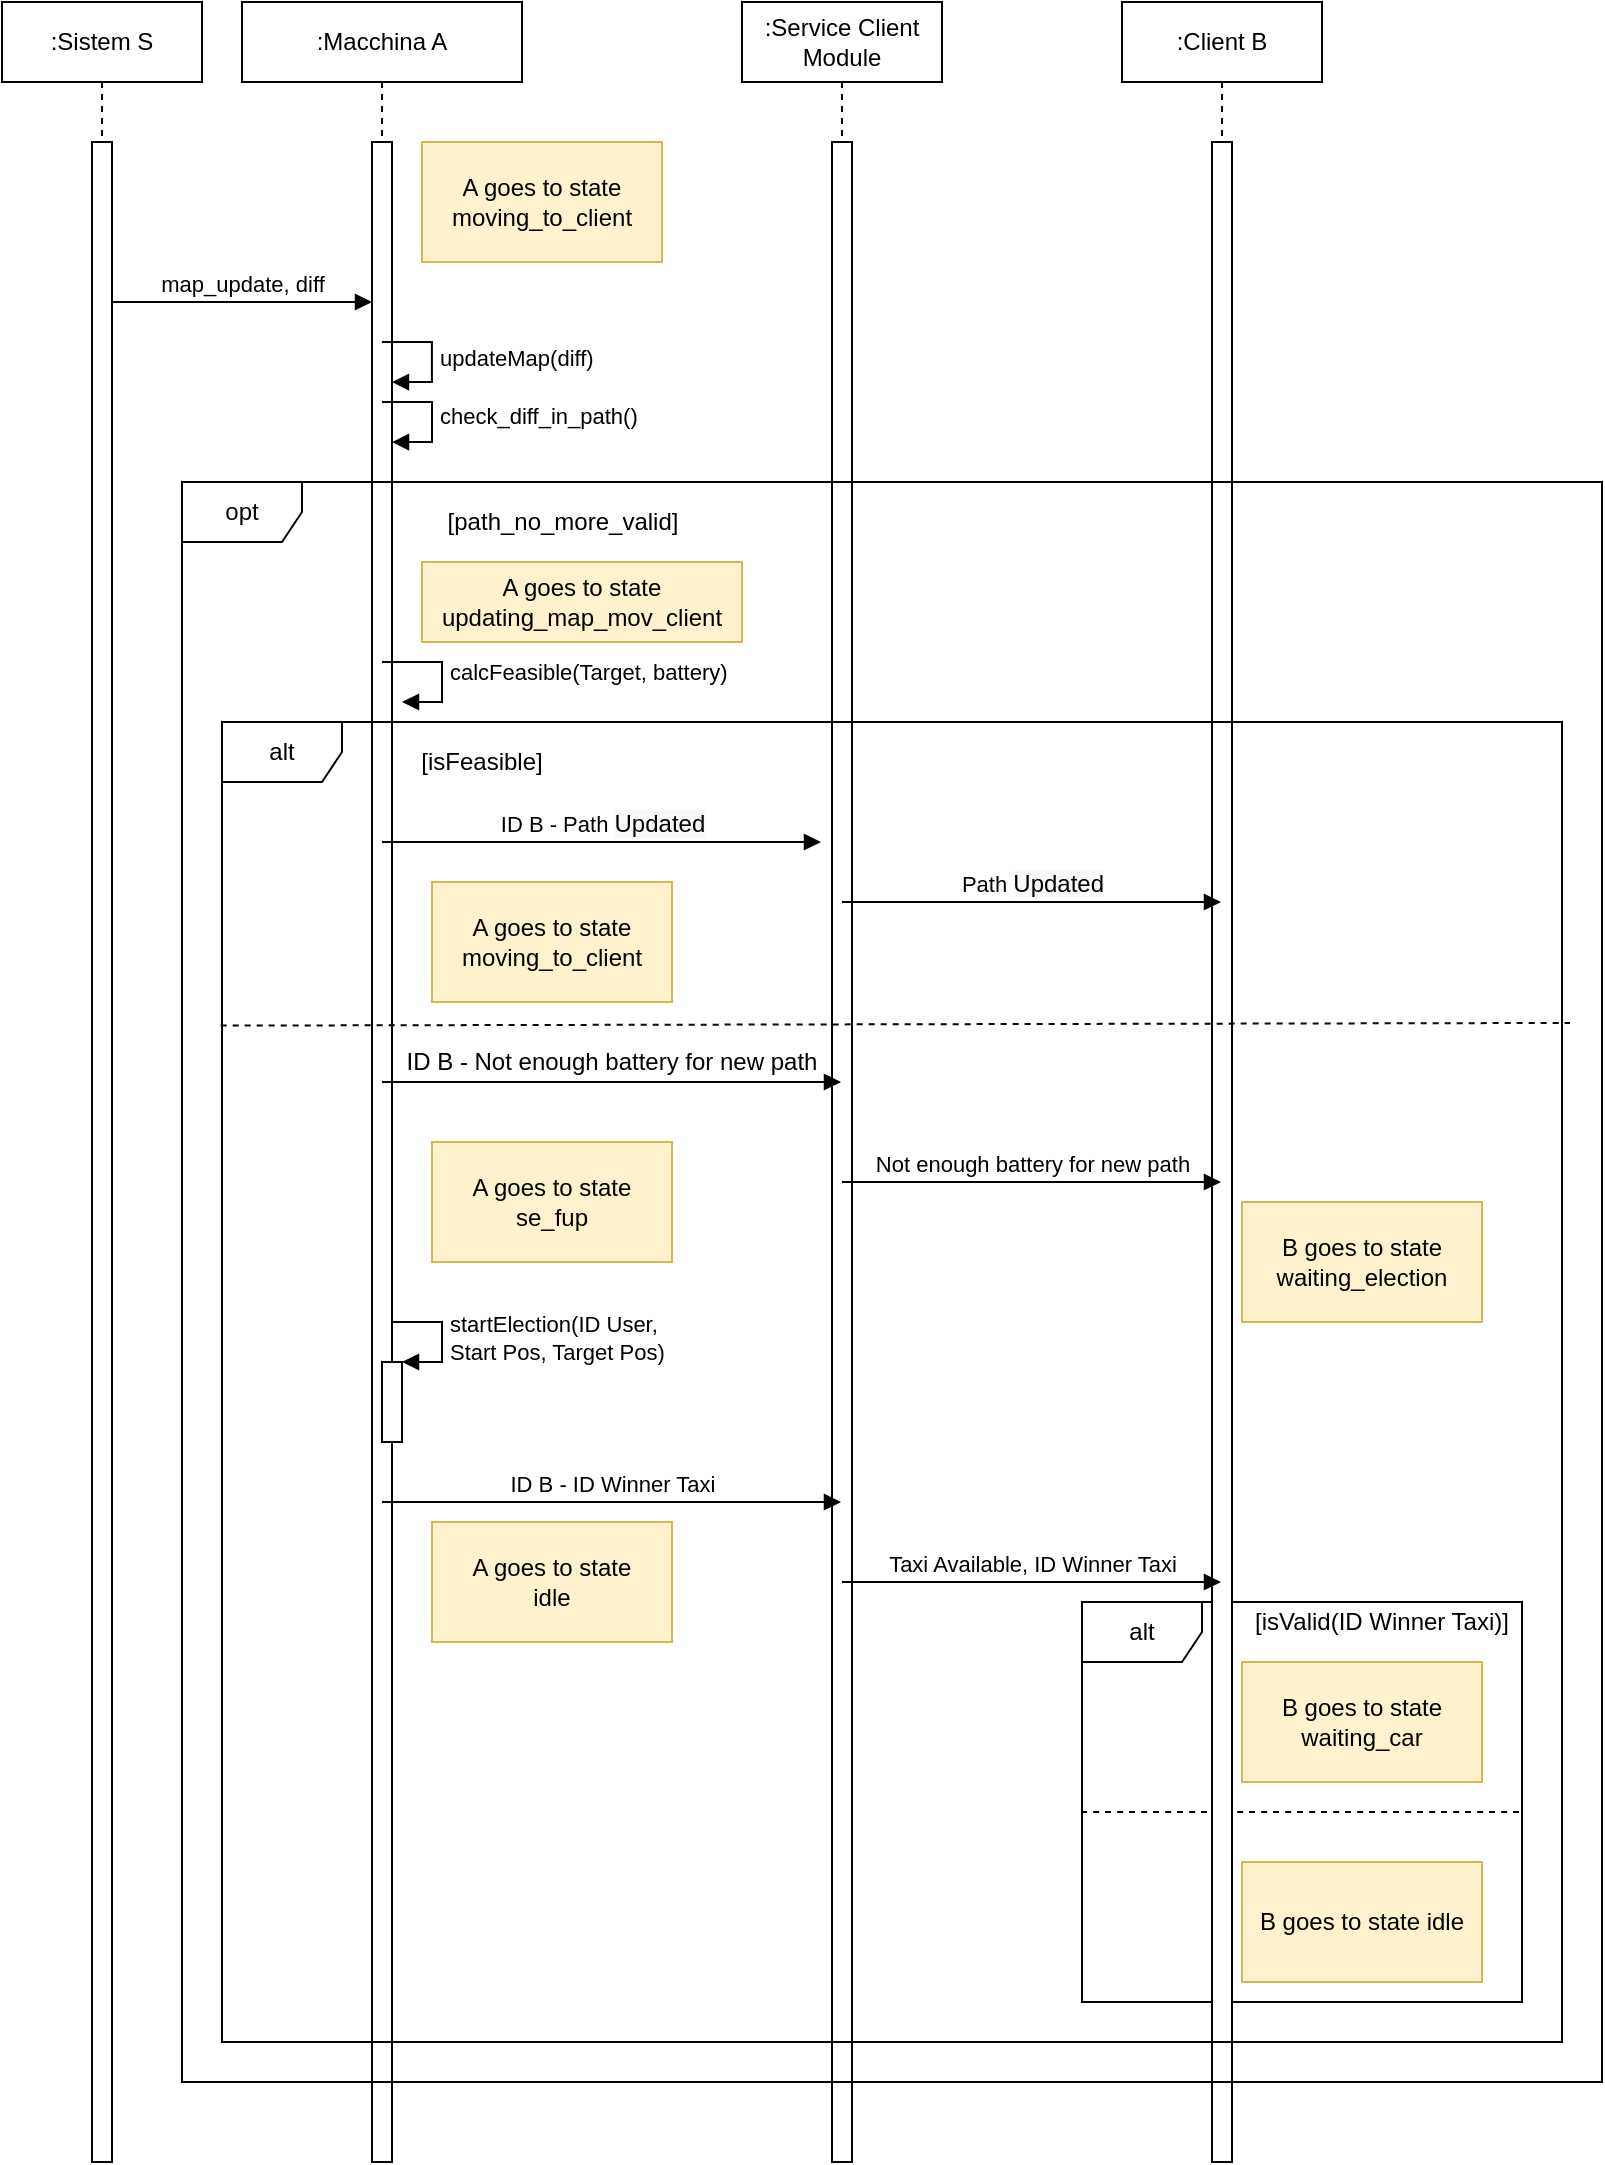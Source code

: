 <mxfile version="12.9.3" type="device"><diagram id="qCIq7CACCiPCPhBeXIXF" name="Page-1"><mxGraphModel dx="1422" dy="822" grid="1" gridSize="10" guides="1" tooltips="1" connect="1" arrows="1" fold="1" page="1" pageScale="1" pageWidth="827" pageHeight="1169" math="0" shadow="0"><root><mxCell id="0"/><mxCell id="1" parent="0"/><mxCell id="181QSWJBu65RMwW7rDs7-1" value=":Sistem S" style="shape=umlLifeline;perimeter=lifelinePerimeter;whiteSpace=wrap;html=1;container=1;collapsible=0;recursiveResize=0;outlineConnect=0;" parent="1" vertex="1"><mxGeometry x="20" y="40" width="100" height="1080" as="geometry"/></mxCell><mxCell id="181QSWJBu65RMwW7rDs7-2" value="" style="html=1;points=[];perimeter=orthogonalPerimeter;" parent="181QSWJBu65RMwW7rDs7-1" vertex="1"><mxGeometry x="45" y="70" width="10" height="1010" as="geometry"/></mxCell><mxCell id="181QSWJBu65RMwW7rDs7-3" value=":Macchina A" style="shape=umlLifeline;perimeter=lifelinePerimeter;whiteSpace=wrap;html=1;container=1;collapsible=0;recursiveResize=0;outlineConnect=0;" parent="1" vertex="1"><mxGeometry x="140" y="40" width="140" height="1080" as="geometry"/></mxCell><mxCell id="181QSWJBu65RMwW7rDs7-4" value="" style="html=1;points=[];perimeter=orthogonalPerimeter;" parent="181QSWJBu65RMwW7rDs7-3" vertex="1"><mxGeometry x="65" y="70" width="10" height="1010" as="geometry"/></mxCell><mxCell id="181QSWJBu65RMwW7rDs7-6" value="map_update, diff" style="html=1;verticalAlign=bottom;endArrow=block;" parent="1" source="181QSWJBu65RMwW7rDs7-2" target="181QSWJBu65RMwW7rDs7-4" edge="1"><mxGeometry width="80" relative="1" as="geometry"><mxPoint x="69.81" y="170" as="sourcePoint"/><mxPoint x="239.5" y="170" as="targetPoint"/><Array as="points"><mxPoint x="90" y="190"/></Array></mxGeometry></mxCell><mxCell id="181QSWJBu65RMwW7rDs7-12" value="A goes to state&lt;br&gt;moving_to_client" style="rounded=0;whiteSpace=wrap;html=1;fillColor=#fff2cc;strokeColor=#d6b656;" parent="1" vertex="1"><mxGeometry x="230" y="110" width="120" height="60" as="geometry"/></mxCell><mxCell id="181QSWJBu65RMwW7rDs7-14" value="A goes to state&lt;br&gt;updating_map_mov_client" style="rounded=0;whiteSpace=wrap;html=1;fillColor=#fff2cc;strokeColor=#d6b656;" parent="1" vertex="1"><mxGeometry x="230" y="320" width="160" height="40" as="geometry"/></mxCell><mxCell id="181QSWJBu65RMwW7rDs7-16" value="calcFeasible(Target, battery)" style="edgeStyle=orthogonalEdgeStyle;html=1;align=left;spacingLeft=2;endArrow=block;rounded=0;entryX=1;entryY=0;" parent="1" edge="1"><mxGeometry relative="1" as="geometry"><mxPoint x="210" y="369.966" as="sourcePoint"/><Array as="points"><mxPoint x="240" y="370"/><mxPoint x="240" y="390"/></Array><mxPoint x="220" y="390" as="targetPoint"/></mxGeometry></mxCell><mxCell id="181QSWJBu65RMwW7rDs7-18" value="" style="html=1;points=[];perimeter=orthogonalPerimeter;" parent="1" vertex="1"><mxGeometry x="210" y="720" width="10" height="40" as="geometry"/></mxCell><mxCell id="181QSWJBu65RMwW7rDs7-19" value="startElection(ID User, &lt;br&gt;Start Pos, Target Pos)" style="edgeStyle=orthogonalEdgeStyle;html=1;align=left;spacingLeft=2;endArrow=block;rounded=0;entryX=1;entryY=0;" parent="1" target="181QSWJBu65RMwW7rDs7-18" edge="1"><mxGeometry relative="1" as="geometry"><mxPoint x="215" y="700" as="sourcePoint"/><Array as="points"><mxPoint x="240" y="700"/></Array></mxGeometry></mxCell><mxCell id="181QSWJBu65RMwW7rDs7-29" value="B goes to state waiting_election" style="rounded=0;whiteSpace=wrap;html=1;fillColor=#fff2cc;strokeColor=#d6b656;" parent="1" vertex="1"><mxGeometry x="640" y="640" width="120" height="60" as="geometry"/></mxCell><mxCell id="181QSWJBu65RMwW7rDs7-33" value="alt" style="shape=umlFrame;whiteSpace=wrap;html=1;" parent="1" vertex="1"><mxGeometry x="560" y="840" width="220" height="200" as="geometry"/></mxCell><mxCell id="181QSWJBu65RMwW7rDs7-34" value="[isValid(ID Winner Taxi)]" style="text;html=1;strokeColor=none;fillColor=none;align=center;verticalAlign=middle;whiteSpace=wrap;rounded=0;" parent="1" vertex="1"><mxGeometry x="630" y="840" width="160" height="20" as="geometry"/></mxCell><mxCell id="181QSWJBu65RMwW7rDs7-35" value="" style="endArrow=none;dashed=1;html=1;exitX=-0.002;exitY=0.525;exitDx=0;exitDy=0;exitPerimeter=0;" parent="1" source="181QSWJBu65RMwW7rDs7-33" edge="1"><mxGeometry width="50" height="50" relative="1" as="geometry"><mxPoint x="870.52" y="1150" as="sourcePoint"/><mxPoint x="781" y="945" as="targetPoint"/></mxGeometry></mxCell><mxCell id="181QSWJBu65RMwW7rDs7-36" value="B goes to state waiting_car" style="rounded=0;whiteSpace=wrap;html=1;fillColor=#fff2cc;strokeColor=#d6b656;" parent="1" vertex="1"><mxGeometry x="640" y="870" width="120" height="60" as="geometry"/></mxCell><mxCell id="181QSWJBu65RMwW7rDs7-37" value="B goes to state idle" style="rounded=0;whiteSpace=wrap;html=1;fillColor=#fff2cc;strokeColor=#d6b656;" parent="1" vertex="1"><mxGeometry x="640" y="970" width="120" height="60" as="geometry"/></mxCell><mxCell id="181QSWJBu65RMwW7rDs7-39" value="[isFeasible]" style="text;html=1;strokeColor=none;fillColor=none;align=center;verticalAlign=middle;whiteSpace=wrap;rounded=0;" parent="1" vertex="1"><mxGeometry x="210" y="410" width="100" height="20" as="geometry"/></mxCell><mxCell id="181QSWJBu65RMwW7rDs7-41" value=":Service Client Module" style="shape=umlLifeline;perimeter=lifelinePerimeter;whiteSpace=wrap;html=1;container=1;collapsible=0;recursiveResize=0;outlineConnect=0;" parent="1" vertex="1"><mxGeometry x="390" y="40" width="100" height="1080" as="geometry"/></mxCell><mxCell id="181QSWJBu65RMwW7rDs7-69" value="" style="html=1;points=[];perimeter=orthogonalPerimeter;" parent="181QSWJBu65RMwW7rDs7-41" vertex="1"><mxGeometry x="45" y="70" width="10" height="1010" as="geometry"/></mxCell><mxCell id="181QSWJBu65RMwW7rDs7-42" value=":Client B" style="shape=umlLifeline;perimeter=lifelinePerimeter;whiteSpace=wrap;html=1;container=1;collapsible=0;recursiveResize=0;outlineConnect=0;" parent="1" vertex="1"><mxGeometry x="580" y="40" width="100" height="1080" as="geometry"/></mxCell><mxCell id="181QSWJBu65RMwW7rDs7-71" value="" style="html=1;points=[];perimeter=orthogonalPerimeter;" parent="181QSWJBu65RMwW7rDs7-42" vertex="1"><mxGeometry x="45" y="70" width="10" height="1010" as="geometry"/></mxCell><mxCell id="181QSWJBu65RMwW7rDs7-44" value="updateMap(diff)" style="edgeStyle=orthogonalEdgeStyle;html=1;align=left;spacingLeft=2;endArrow=block;rounded=0;entryX=1;entryY=0;" parent="1" edge="1"><mxGeometry relative="1" as="geometry"><mxPoint x="209.97" y="210.02" as="sourcePoint"/><Array as="points"><mxPoint x="234.97" y="210.02"/></Array><mxPoint x="214.97" y="230.02" as="targetPoint"/></mxGeometry></mxCell><mxCell id="181QSWJBu65RMwW7rDs7-45" value="[path_no_more_valid]" style="text;html=1;align=center;verticalAlign=middle;resizable=0;points=[];autosize=1;" parent="1" vertex="1"><mxGeometry x="235" y="290" width="130" height="20" as="geometry"/></mxCell><mxCell id="181QSWJBu65RMwW7rDs7-47" value="check_diff_in_path()" style="edgeStyle=orthogonalEdgeStyle;html=1;align=left;spacingLeft=2;endArrow=block;rounded=0;entryX=1;entryY=0;" parent="1" edge="1"><mxGeometry relative="1" as="geometry"><mxPoint x="210" y="240.03" as="sourcePoint"/><Array as="points"><mxPoint x="235" y="240.03"/></Array><mxPoint x="215" y="260.03" as="targetPoint"/></mxGeometry></mxCell><mxCell id="181QSWJBu65RMwW7rDs7-48" value="A goes to state&lt;br&gt;moving_to_client" style="rounded=0;whiteSpace=wrap;html=1;fillColor=#fff2cc;strokeColor=#d6b656;" parent="1" vertex="1"><mxGeometry x="235" y="480" width="120" height="60" as="geometry"/></mxCell><mxCell id="181QSWJBu65RMwW7rDs7-49" value="ID B - Path&amp;nbsp;&lt;span style=&quot;font-size: 12px ; white-space: normal ; background-color: rgb(248 , 249 , 250)&quot;&gt;Updated&lt;/span&gt;" style="html=1;verticalAlign=bottom;endArrow=block;" parent="1" source="181QSWJBu65RMwW7rDs7-3" edge="1"><mxGeometry width="80" relative="1" as="geometry"><mxPoint x="199.81" y="460.0" as="sourcePoint"/><mxPoint x="429.5" y="460.0" as="targetPoint"/><Array as="points"><mxPoint x="370" y="460"/></Array></mxGeometry></mxCell><mxCell id="181QSWJBu65RMwW7rDs7-52" value="Path&amp;nbsp;&lt;span style=&quot;font-size: 12px ; white-space: normal ; background-color: rgb(248 , 249 , 250)&quot;&gt;Updated&lt;/span&gt;" style="html=1;verticalAlign=bottom;endArrow=block;" parent="1" source="181QSWJBu65RMwW7rDs7-41" target="181QSWJBu65RMwW7rDs7-42" edge="1"><mxGeometry width="80" relative="1" as="geometry"><mxPoint x="480" y="500" as="sourcePoint"/><mxPoint x="560" y="500" as="targetPoint"/><Array as="points"><mxPoint x="580" y="490"/></Array></mxGeometry></mxCell><mxCell id="181QSWJBu65RMwW7rDs7-53" value="" style="html=1;verticalAlign=bottom;endArrow=block;" parent="1" source="181QSWJBu65RMwW7rDs7-3" target="181QSWJBu65RMwW7rDs7-41" edge="1"><mxGeometry x="1" y="78" width="80" relative="1" as="geometry"><mxPoint x="280" y="580" as="sourcePoint"/><mxPoint x="360" y="580" as="targetPoint"/><mxPoint x="61" y="28" as="offset"/></mxGeometry></mxCell><mxCell id="181QSWJBu65RMwW7rDs7-57" value="ID B - Not enough battery for new path" style="text;html=1;strokeColor=none;fillColor=none;align=center;verticalAlign=middle;whiteSpace=wrap;rounded=0;" parent="1" vertex="1"><mxGeometry x="220" y="560" width="210" height="20" as="geometry"/></mxCell><mxCell id="181QSWJBu65RMwW7rDs7-59" value="Not enough battery for new path" style="html=1;verticalAlign=bottom;endArrow=block;" parent="1" source="181QSWJBu65RMwW7rDs7-41" target="181QSWJBu65RMwW7rDs7-42" edge="1"><mxGeometry width="80" relative="1" as="geometry"><mxPoint x="490" y="680" as="sourcePoint"/><mxPoint x="570" y="680" as="targetPoint"/><Array as="points"><mxPoint x="600" y="630"/></Array></mxGeometry></mxCell><mxCell id="181QSWJBu65RMwW7rDs7-60" value="A goes to state&lt;br&gt;se_fup" style="rounded=0;whiteSpace=wrap;html=1;fillColor=#fff2cc;strokeColor=#d6b656;" parent="1" vertex="1"><mxGeometry x="235" y="610" width="120" height="60" as="geometry"/></mxCell><mxCell id="181QSWJBu65RMwW7rDs7-62" value="A goes to state&lt;br&gt;idle" style="rounded=0;whiteSpace=wrap;html=1;fillColor=#fff2cc;strokeColor=#d6b656;" parent="1" vertex="1"><mxGeometry x="235" y="800" width="120" height="60" as="geometry"/></mxCell><mxCell id="181QSWJBu65RMwW7rDs7-64" value="ID B - ID Winner Taxi" style="html=1;verticalAlign=bottom;endArrow=block;" parent="1" source="181QSWJBu65RMwW7rDs7-3" target="181QSWJBu65RMwW7rDs7-41" edge="1"><mxGeometry width="80" relative="1" as="geometry"><mxPoint x="290" y="770" as="sourcePoint"/><mxPoint x="370" y="770" as="targetPoint"/><Array as="points"><mxPoint x="360" y="790"/></Array></mxGeometry></mxCell><mxCell id="181QSWJBu65RMwW7rDs7-65" value="Taxi Available, ID Winner Taxi" style="html=1;verticalAlign=bottom;endArrow=block;" parent="1" source="181QSWJBu65RMwW7rDs7-41" target="181QSWJBu65RMwW7rDs7-42" edge="1"><mxGeometry width="80" relative="1" as="geometry"><mxPoint x="490" y="810" as="sourcePoint"/><mxPoint x="570" y="810" as="targetPoint"/><Array as="points"><mxPoint x="570" y="830"/></Array></mxGeometry></mxCell><mxCell id="181QSWJBu65RMwW7rDs7-66" value="alt" style="shape=umlFrame;whiteSpace=wrap;html=1;" parent="1" vertex="1"><mxGeometry x="130" y="400" width="670" height="660" as="geometry"/></mxCell><mxCell id="181QSWJBu65RMwW7rDs7-67" value="opt" style="shape=umlFrame;whiteSpace=wrap;html=1;" parent="1" vertex="1"><mxGeometry x="110" y="280" width="710" height="800" as="geometry"/></mxCell><mxCell id="181QSWJBu65RMwW7rDs7-70" value="" style="endArrow=none;dashed=1;html=1;exitX=-0.001;exitY=0.23;exitDx=0;exitDy=0;exitPerimeter=0;entryX=1.006;entryY=0.228;entryDx=0;entryDy=0;entryPerimeter=0;" parent="1" source="181QSWJBu65RMwW7rDs7-66" target="181QSWJBu65RMwW7rDs7-66" edge="1"><mxGeometry width="50" height="50" relative="1" as="geometry"><mxPoint x="530" y="740" as="sourcePoint"/><mxPoint x="580" y="690" as="targetPoint"/></mxGeometry></mxCell></root></mxGraphModel></diagram></mxfile>